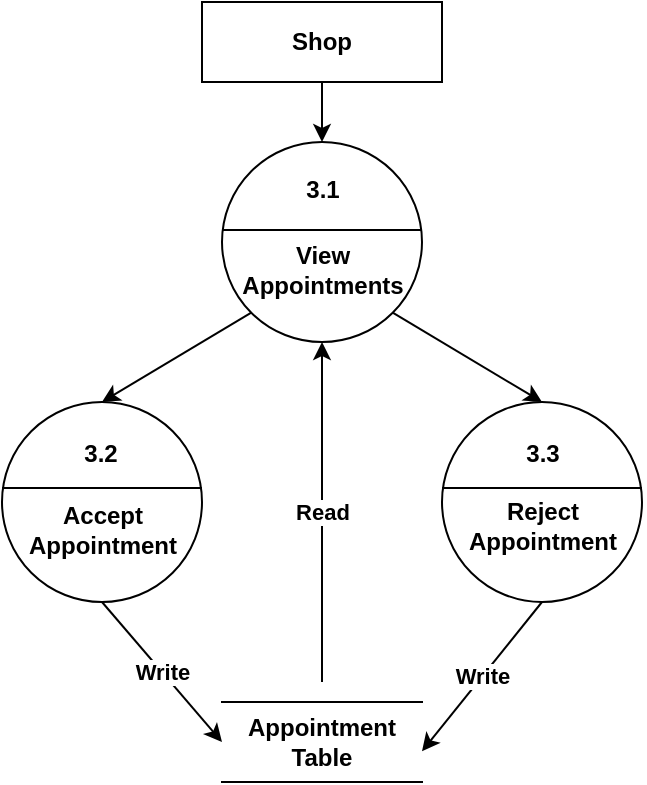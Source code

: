 <mxfile version="18.0.7" type="device"><diagram id="0U8yMLsY2kg1n8zQn8Qy" name="Page-1"><mxGraphModel dx="1014" dy="473" grid="1" gridSize="10" guides="1" tooltips="1" connect="1" arrows="1" fold="1" page="1" pageScale="1" pageWidth="850" pageHeight="1100" math="0" shadow="0"><root><mxCell id="0"/><mxCell id="1" parent="0"/><mxCell id="cHhYG7CWyP9YO51fSDvd-1" style="edgeStyle=orthogonalEdgeStyle;rounded=0;orthogonalLoop=1;jettySize=auto;html=1;exitX=0.5;exitY=1;exitDx=0;exitDy=0;" parent="1" source="cHhYG7CWyP9YO51fSDvd-2" edge="1"><mxGeometry relative="1" as="geometry"><mxPoint x="340" y="150" as="targetPoint"/></mxGeometry></mxCell><mxCell id="cHhYG7CWyP9YO51fSDvd-2" value="&lt;b&gt;Shop&lt;/b&gt;" style="rounded=0;whiteSpace=wrap;html=1;" parent="1" vertex="1"><mxGeometry x="280" y="80" width="120" height="40" as="geometry"/></mxCell><mxCell id="cHhYG7CWyP9YO51fSDvd-3" value="" style="ellipse;whiteSpace=wrap;html=1;aspect=fixed;" parent="1" vertex="1"><mxGeometry x="290" y="150" width="100" height="100" as="geometry"/></mxCell><mxCell id="cHhYG7CWyP9YO51fSDvd-4" value="" style="endArrow=none;html=1;rounded=0;exitX=0;exitY=0.5;exitDx=0;exitDy=0;entryX=1;entryY=0.5;entryDx=0;entryDy=0;" parent="1" edge="1"><mxGeometry width="50" height="50" relative="1" as="geometry"><mxPoint x="290" y="194" as="sourcePoint"/><mxPoint x="390" y="194" as="targetPoint"/></mxGeometry></mxCell><mxCell id="cHhYG7CWyP9YO51fSDvd-5" value="&lt;b&gt;3.1&lt;/b&gt;" style="text;html=1;resizable=0;autosize=1;align=center;verticalAlign=middle;points=[];fillColor=none;strokeColor=none;rounded=0;" parent="1" vertex="1"><mxGeometry x="325" y="164" width="30" height="20" as="geometry"/></mxCell><mxCell id="cHhYG7CWyP9YO51fSDvd-6" value="&lt;b&gt;View&lt;br&gt;Appointments&lt;br&gt;&lt;/b&gt;" style="text;html=1;resizable=0;autosize=1;align=center;verticalAlign=middle;points=[];fillColor=none;strokeColor=none;rounded=0;" parent="1" vertex="1"><mxGeometry x="290" y="199" width="100" height="30" as="geometry"/></mxCell><mxCell id="cHhYG7CWyP9YO51fSDvd-10" value="" style="ellipse;whiteSpace=wrap;html=1;aspect=fixed;" parent="1" vertex="1"><mxGeometry x="180" y="280" width="100" height="100" as="geometry"/></mxCell><mxCell id="cHhYG7CWyP9YO51fSDvd-11" value="" style="endArrow=none;html=1;rounded=0;exitX=0;exitY=0.5;exitDx=0;exitDy=0;entryX=1;entryY=0.5;entryDx=0;entryDy=0;" parent="1" edge="1"><mxGeometry width="50" height="50" relative="1" as="geometry"><mxPoint x="180" y="323" as="sourcePoint"/><mxPoint x="280" y="323" as="targetPoint"/></mxGeometry></mxCell><mxCell id="cHhYG7CWyP9YO51fSDvd-12" value="&lt;b&gt;3.2&lt;/b&gt;" style="text;html=1;resizable=0;autosize=1;align=center;verticalAlign=middle;points=[];fillColor=none;strokeColor=none;rounded=0;" parent="1" vertex="1"><mxGeometry x="214" y="296" width="30" height="20" as="geometry"/></mxCell><mxCell id="cHhYG7CWyP9YO51fSDvd-13" value="&lt;b&gt;Accept&lt;br&gt;Appointment&lt;br&gt;&lt;/b&gt;" style="text;html=1;resizable=0;autosize=1;align=center;verticalAlign=middle;points=[];fillColor=none;strokeColor=none;rounded=0;" parent="1" vertex="1"><mxGeometry x="185" y="329" width="90" height="30" as="geometry"/></mxCell><mxCell id="cHhYG7CWyP9YO51fSDvd-14" value="" style="ellipse;whiteSpace=wrap;html=1;aspect=fixed;" parent="1" vertex="1"><mxGeometry x="400" y="280" width="100" height="100" as="geometry"/></mxCell><mxCell id="cHhYG7CWyP9YO51fSDvd-15" value="" style="endArrow=none;html=1;rounded=0;exitX=0;exitY=0.5;exitDx=0;exitDy=0;entryX=1;entryY=0.5;entryDx=0;entryDy=0;" parent="1" edge="1"><mxGeometry width="50" height="50" relative="1" as="geometry"><mxPoint x="400" y="323" as="sourcePoint"/><mxPoint x="500" y="323" as="targetPoint"/></mxGeometry></mxCell><mxCell id="cHhYG7CWyP9YO51fSDvd-16" value="&lt;b&gt;3.3&lt;/b&gt;" style="text;html=1;resizable=0;autosize=1;align=center;verticalAlign=middle;points=[];fillColor=none;strokeColor=none;rounded=0;" parent="1" vertex="1"><mxGeometry x="435" y="296" width="30" height="20" as="geometry"/></mxCell><mxCell id="cHhYG7CWyP9YO51fSDvd-17" value="&lt;b&gt;Reject&lt;br&gt;Appointment&lt;br&gt;&lt;/b&gt;" style="text;html=1;resizable=0;autosize=1;align=center;verticalAlign=middle;points=[];fillColor=none;strokeColor=none;rounded=0;" parent="1" vertex="1"><mxGeometry x="405" y="327" width="90" height="30" as="geometry"/></mxCell><mxCell id="cHhYG7CWyP9YO51fSDvd-18" value="" style="endArrow=classic;html=1;rounded=0;exitX=0;exitY=1;exitDx=0;exitDy=0;entryX=0.5;entryY=0;entryDx=0;entryDy=0;" parent="1" source="cHhYG7CWyP9YO51fSDvd-3" target="cHhYG7CWyP9YO51fSDvd-10" edge="1"><mxGeometry width="50" height="50" relative="1" as="geometry"><mxPoint x="400" y="300" as="sourcePoint"/><mxPoint x="450" y="250" as="targetPoint"/></mxGeometry></mxCell><mxCell id="cHhYG7CWyP9YO51fSDvd-19" value="" style="endArrow=classic;html=1;rounded=0;exitX=1;exitY=1;exitDx=0;exitDy=0;entryX=0.5;entryY=0;entryDx=0;entryDy=0;" parent="1" source="cHhYG7CWyP9YO51fSDvd-3" target="cHhYG7CWyP9YO51fSDvd-14" edge="1"><mxGeometry width="50" height="50" relative="1" as="geometry"><mxPoint x="400" y="300" as="sourcePoint"/><mxPoint x="450" y="250" as="targetPoint"/></mxGeometry></mxCell><mxCell id="cHhYG7CWyP9YO51fSDvd-20" value="&lt;b&gt;Appointment&lt;br&gt;Table&lt;br&gt;&lt;/b&gt;" style="shape=partialRectangle;whiteSpace=wrap;html=1;left=0;right=0;fillColor=none;" parent="1" vertex="1"><mxGeometry x="290" y="430" width="100" height="40" as="geometry"/></mxCell><mxCell id="cHhYG7CWyP9YO51fSDvd-21" value="&lt;b&gt;Read&lt;/b&gt;" style="endArrow=classic;html=1;rounded=0;entryX=0.5;entryY=1;entryDx=0;entryDy=0;" parent="1" target="cHhYG7CWyP9YO51fSDvd-3" edge="1"><mxGeometry width="50" height="50" relative="1" as="geometry"><mxPoint x="340" y="420" as="sourcePoint"/><mxPoint x="450" y="250" as="targetPoint"/></mxGeometry></mxCell><mxCell id="Y25ERTTk0JxNeYSS3kOk-1" value="&lt;b&gt;Write&lt;/b&gt;" style="endArrow=classic;html=1;rounded=0;exitX=1;exitY=1;exitDx=0;exitDy=0;entryX=0;entryY=0.5;entryDx=0;entryDy=0;" parent="1" target="cHhYG7CWyP9YO51fSDvd-20" edge="1"><mxGeometry width="50" height="50" relative="1" as="geometry"><mxPoint x="229.995" y="379.995" as="sourcePoint"/><mxPoint x="304.64" y="424.64" as="targetPoint"/></mxGeometry></mxCell><mxCell id="Y25ERTTk0JxNeYSS3kOk-2" value="&lt;b&gt;Write&lt;/b&gt;" style="endArrow=classic;html=1;rounded=0;exitX=0.5;exitY=1;exitDx=0;exitDy=0;entryX=0.5;entryY=0;entryDx=0;entryDy=0;" parent="1" source="cHhYG7CWyP9YO51fSDvd-14" edge="1"><mxGeometry width="50" height="50" relative="1" as="geometry"><mxPoint x="464.645" y="409.995" as="sourcePoint"/><mxPoint x="390" y="454.64" as="targetPoint"/></mxGeometry></mxCell></root></mxGraphModel></diagram></mxfile>
